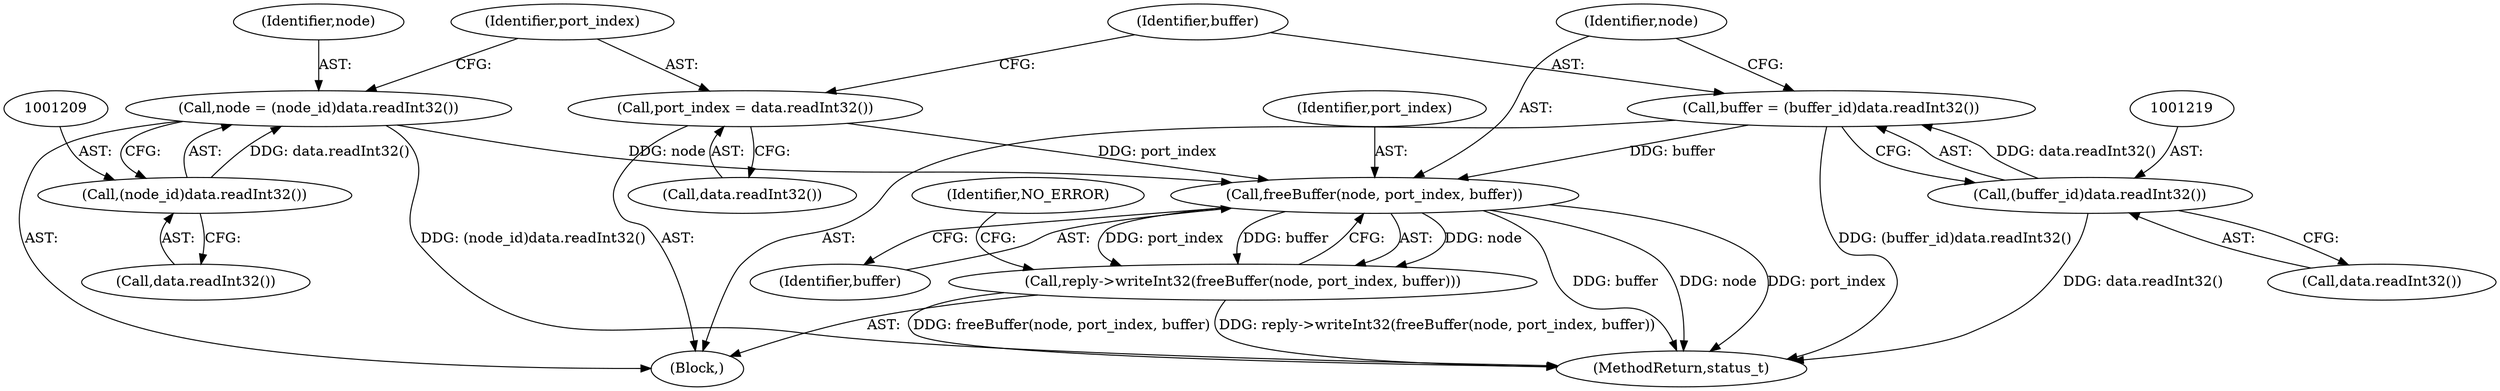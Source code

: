 digraph "0_Android_0bb5ced60304da7f61478ffd359e7ba65d72f181@API" {
"1001222" [label="(Call,freeBuffer(node, port_index, buffer))"];
"1001206" [label="(Call,node = (node_id)data.readInt32())"];
"1001208" [label="(Call,(node_id)data.readInt32())"];
"1001212" [label="(Call,port_index = data.readInt32())"];
"1001216" [label="(Call,buffer = (buffer_id)data.readInt32())"];
"1001218" [label="(Call,(buffer_id)data.readInt32())"];
"1001221" [label="(Call,reply->writeInt32(freeBuffer(node, port_index, buffer)))"];
"1001212" [label="(Call,port_index = data.readInt32())"];
"1001224" [label="(Identifier,port_index)"];
"1001216" [label="(Call,buffer = (buffer_id)data.readInt32())"];
"1001206" [label="(Call,node = (node_id)data.readInt32())"];
"1001222" [label="(Call,freeBuffer(node, port_index, buffer))"];
"1001221" [label="(Call,reply->writeInt32(freeBuffer(node, port_index, buffer)))"];
"1001218" [label="(Call,(buffer_id)data.readInt32())"];
"1001223" [label="(Identifier,node)"];
"1001217" [label="(Identifier,buffer)"];
"1001208" [label="(Call,(node_id)data.readInt32())"];
"1001210" [label="(Call,data.readInt32())"];
"1001214" [label="(Call,data.readInt32())"];
"1001200" [label="(Block,)"];
"1001207" [label="(Identifier,node)"];
"1001225" [label="(Identifier,buffer)"];
"1001213" [label="(Identifier,port_index)"];
"1001220" [label="(Call,data.readInt32())"];
"1001227" [label="(Identifier,NO_ERROR)"];
"1001353" [label="(MethodReturn,status_t)"];
"1001222" -> "1001221"  [label="AST: "];
"1001222" -> "1001225"  [label="CFG: "];
"1001223" -> "1001222"  [label="AST: "];
"1001224" -> "1001222"  [label="AST: "];
"1001225" -> "1001222"  [label="AST: "];
"1001221" -> "1001222"  [label="CFG: "];
"1001222" -> "1001353"  [label="DDG: node"];
"1001222" -> "1001353"  [label="DDG: buffer"];
"1001222" -> "1001353"  [label="DDG: port_index"];
"1001222" -> "1001221"  [label="DDG: node"];
"1001222" -> "1001221"  [label="DDG: port_index"];
"1001222" -> "1001221"  [label="DDG: buffer"];
"1001206" -> "1001222"  [label="DDG: node"];
"1001212" -> "1001222"  [label="DDG: port_index"];
"1001216" -> "1001222"  [label="DDG: buffer"];
"1001206" -> "1001200"  [label="AST: "];
"1001206" -> "1001208"  [label="CFG: "];
"1001207" -> "1001206"  [label="AST: "];
"1001208" -> "1001206"  [label="AST: "];
"1001213" -> "1001206"  [label="CFG: "];
"1001206" -> "1001353"  [label="DDG: (node_id)data.readInt32()"];
"1001208" -> "1001206"  [label="DDG: data.readInt32()"];
"1001208" -> "1001210"  [label="CFG: "];
"1001209" -> "1001208"  [label="AST: "];
"1001210" -> "1001208"  [label="AST: "];
"1001212" -> "1001200"  [label="AST: "];
"1001212" -> "1001214"  [label="CFG: "];
"1001213" -> "1001212"  [label="AST: "];
"1001214" -> "1001212"  [label="AST: "];
"1001217" -> "1001212"  [label="CFG: "];
"1001216" -> "1001200"  [label="AST: "];
"1001216" -> "1001218"  [label="CFG: "];
"1001217" -> "1001216"  [label="AST: "];
"1001218" -> "1001216"  [label="AST: "];
"1001223" -> "1001216"  [label="CFG: "];
"1001216" -> "1001353"  [label="DDG: (buffer_id)data.readInt32()"];
"1001218" -> "1001216"  [label="DDG: data.readInt32()"];
"1001218" -> "1001220"  [label="CFG: "];
"1001219" -> "1001218"  [label="AST: "];
"1001220" -> "1001218"  [label="AST: "];
"1001218" -> "1001353"  [label="DDG: data.readInt32()"];
"1001221" -> "1001200"  [label="AST: "];
"1001227" -> "1001221"  [label="CFG: "];
"1001221" -> "1001353"  [label="DDG: reply->writeInt32(freeBuffer(node, port_index, buffer))"];
"1001221" -> "1001353"  [label="DDG: freeBuffer(node, port_index, buffer)"];
}

